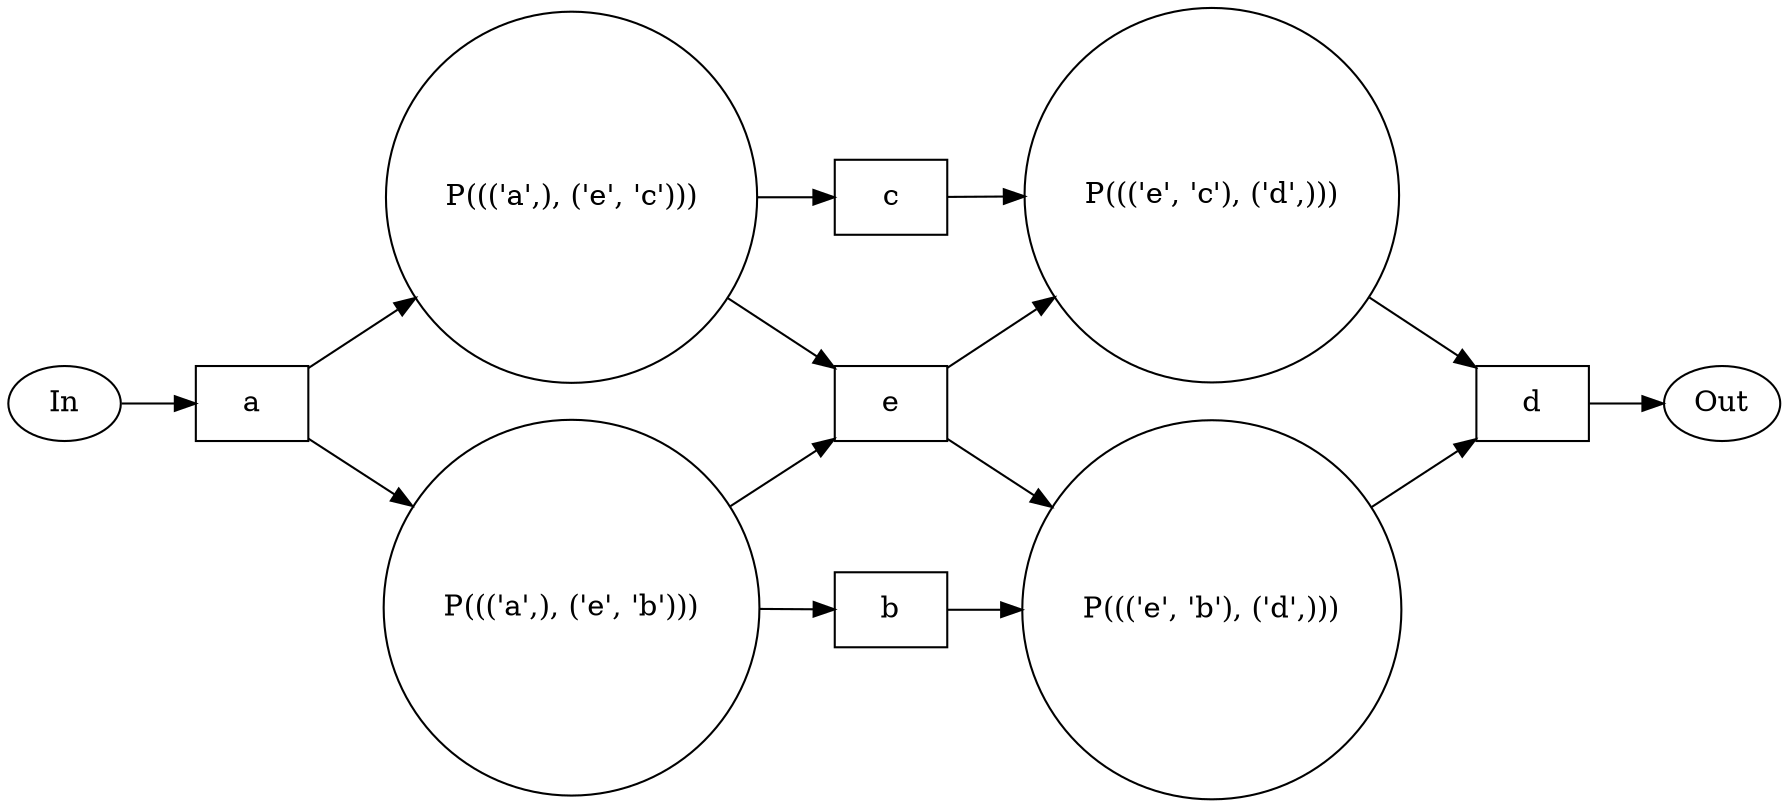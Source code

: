 digraph pn {
rankdir=LR;
"c" [shape=box];
"b" [shape=box];
"a" -> "P((('a',), ('e', 'c')))";
"a" [shape=box];
"P((('a',), ('e', 'c')))" [shape=circle];
"P((('a',), ('e', 'c')))" -> "e";
"e" [shape=box];
"P((('a',), ('e', 'c')))" -> "c";
"c" [shape=box];
"a" -> "P((('a',), ('e', 'b')))";
"a" [shape=box];
"P((('a',), ('e', 'b')))" [shape=circle];
"P((('a',), ('e', 'b')))" -> "e";
"e" [shape=box];
"P((('a',), ('e', 'b')))" -> "b";
"b" [shape=box];
"e" -> "P((('e', 'b'), ('d',)))";
"e" [shape=box];
"P((('e', 'b'), ('d',)))" [shape=circle];
"b" -> "P((('e', 'b'), ('d',)))";
"b" [shape=box];
"P((('e', 'b'), ('d',)))" [shape=circle];
"P((('e', 'b'), ('d',)))" -> "d";
"d" [shape=box];
"e" -> "P((('e', 'c'), ('d',)))";
"e" [shape=box];
"P((('e', 'c'), ('d',)))" [shape=circle];
"c" -> "P((('e', 'c'), ('d',)))";
"c" [shape=box];
"P((('e', 'c'), ('d',)))" [shape=circle];
"P((('e', 'c'), ('d',)))" -> "d";
"d" [shape=box];
In -> a
d -> Out
}